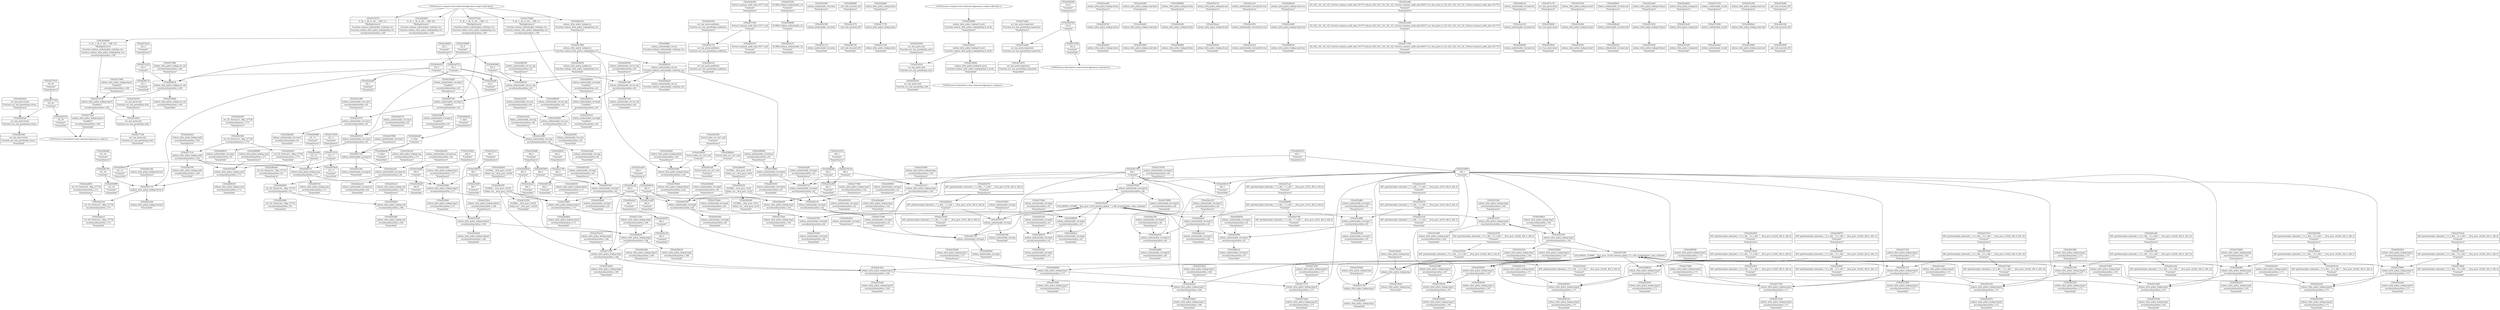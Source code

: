 digraph {
	CE0x4265cf0 [shape=record,shape=Mrecord,label="{CE0x4265cf0|%struct.xfrm_sec_ctx*_null|*Constant*|*SummSink*}"]
	CE0x42816d0 [shape=record,shape=Mrecord,label="{CE0x42816d0|selinux_authorizable_ctx:tmp|*SummSink*}"]
	CE0x426c7c0 [shape=record,shape=Mrecord,label="{CE0x426c7c0|avc_has_perm:auditdata|Function::avc_has_perm&Arg::auditdata::}"]
	CE0x4294690 [shape=record,shape=Mrecord,label="{CE0x4294690|GLOBAL:selinux_authorizable_ctx|*Constant*}"]
	CE0x427b360 [shape=record,shape=Mrecord,label="{CE0x427b360|selinux_xfrm_policy_lookup:tmp7|security/selinux/xfrm.c,163|*SummSource*}"]
	CE0x4275380 [shape=record,shape=Mrecord,label="{CE0x4275380|selinux_authorizable_ctx:tmp3|security/selinux/xfrm.c,63|*SummSink*}"]
	CE0x4256180 [shape=record,shape=Mrecord,label="{CE0x4256180|selinux_authorizable_ctx:tobool|security/selinux/xfrm.c,63|*SummSink*}"]
	CE0x4257000 [shape=record,shape=Mrecord,label="{CE0x4257000|i64*_getelementptr_inbounds_(_13_x_i64_,_13_x_i64_*___llvm_gcov_ctr220,_i64_0,_i64_10)|*Constant*}"]
	CE0x42b7a40 [shape=record,shape=Mrecord,label="{CE0x42b7a40|selinux_authorizable_ctx:tmp14|*SummSink*}"]
	CE0x428c810 [shape=record,shape=Mrecord,label="{CE0x428c810|i32_0|*Constant*}"]
	"CONST[source:0(mediator),value:2(dynamic)][purpose:{object}]"
	CE0x4270120 [shape=record,shape=Mrecord,label="{CE0x4270120|i64_2|*Constant*}"]
	CE0x4277740 [shape=record,shape=Mrecord,label="{CE0x4277740|i16_39|*Constant*}"]
	CE0x4265930 [shape=record,shape=Mrecord,label="{CE0x4265930|selinux_authorizable_ctx:tmp2|security/selinux/xfrm.c,63|*SummSink*}"]
	CE0x4279500 [shape=record,shape=Mrecord,label="{CE0x4279500|selinux_authorizable_ctx:tmp10|security/selinux/xfrm.c,64}"]
	CE0x426e810 [shape=record,shape=Mrecord,label="{CE0x426e810|_ret_i32_%retval.0,_!dbg_!27728|security/selinux/avc.c,775|*SummSink*}"]
	CE0x4280ef0 [shape=record,shape=Mrecord,label="{CE0x4280ef0|GLOBAL:__llvm_gcov_ctr16|Global_var:__llvm_gcov_ctr16|*SummSource*}"]
	CE0x42623a0 [shape=record,shape=Mrecord,label="{CE0x42623a0|avc_has_perm:tclass|Function::avc_has_perm&Arg::tclass::}"]
	CE0x42b6530 [shape=record,shape=Mrecord,label="{CE0x42b6530|selinux_authorizable_ctx:cmp3|security/selinux/xfrm.c,65}"]
	CE0x4285050 [shape=record,shape=Mrecord,label="{CE0x4285050|selinux_xfrm_policy_lookup:tmp23|security/selinux/xfrm.c,171|*SummSink*}"]
	CE0x4252ec0 [shape=record,shape=Mrecord,label="{CE0x4252ec0|i64_4|*Constant*|*SummSink*}"]
	CE0x4292390 [shape=record,shape=Mrecord,label="{CE0x4292390|selinux_authorizable_ctx:entry}"]
	CE0x4284f70 [shape=record,shape=Mrecord,label="{CE0x4284f70|i64*_getelementptr_inbounds_(_13_x_i64_,_13_x_i64_*___llvm_gcov_ctr220,_i64_0,_i64_11)|*Constant*|*SummSource*}"]
	CE0x426b960 [shape=record,shape=Mrecord,label="{CE0x426b960|selinux_authorizable_ctx:tobool|security/selinux/xfrm.c,63|*SummSource*}"]
	CE0x426e880 [shape=record,shape=Mrecord,label="{CE0x426e880|i32_-13|*Constant*|*SummSource*}"]
	CE0x42b6e60 [shape=record,shape=Mrecord,label="{CE0x42b6e60|i1_false|*Constant*|*SummSink*}"]
	CE0x4261d20 [shape=record,shape=Mrecord,label="{CE0x4261d20|selinux_xfrm_policy_lookup:tmp26|security/selinux/xfrm.c,172|*SummSource*}"]
	CE0x425a3c0 [shape=record,shape=Mrecord,label="{CE0x425a3c0|i64*_getelementptr_inbounds_(_7_x_i64_,_7_x_i64_*___llvm_gcov_ctr16,_i64_0,_i64_5)|*Constant*|*SummSink*}"]
	CE0x42640c0 [shape=record,shape=Mrecord,label="{CE0x42640c0|i64_0|*Constant*}"]
	CE0x4265d60 [shape=record,shape=Mrecord,label="{CE0x4265d60|selinux_xfrm_policy_lookup:tobool|security/selinux/xfrm.c,162|*SummSource*}"]
	CE0x42a5170 [shape=record,shape=Mrecord,label="{CE0x42a5170|_call_void_mcount()_#3}"]
	CE0x4265350 [shape=record,shape=Mrecord,label="{CE0x4265350|selinux_authorizable_ctx:tmp8|security/selinux/xfrm.c,64}"]
	CE0x426d660 [shape=record,shape=Mrecord,label="{CE0x426d660|selinux_xfrm_policy_lookup:tmp17|security/selinux/xfrm.c,171}"]
	CE0x4251920 [shape=record,shape=Mrecord,label="{CE0x4251920|GLOBAL:__llvm_gcov_ctr220|Global_var:__llvm_gcov_ctr220|*SummSink*}"]
	CE0x4251f80 [shape=record,shape=Mrecord,label="{CE0x4251f80|selinux_xfrm_policy_lookup:tmp4|security/selinux/xfrm.c,162|*SummSink*}"]
	CE0x42702e0 [shape=record,shape=Mrecord,label="{CE0x42702e0|i64*_getelementptr_inbounds_(_13_x_i64_,_13_x_i64_*___llvm_gcov_ctr220,_i64_0,_i64_9)|*Constant*|*SummSource*}"]
	CE0x4263840 [shape=record,shape=Mrecord,label="{CE0x4263840|i32_0|*Constant*}"]
	CE0x4262ae0 [shape=record,shape=Mrecord,label="{CE0x4262ae0|selinux_xfrm_policy_lookup:tmp19|security/selinux/xfrm.c,171|*SummSink*}"]
	CE0x42ba8b0 [shape=record,shape=Mrecord,label="{CE0x42ba8b0|selinux_authorizable_ctx:tmp16|security/selinux/xfrm.c,64|*SummSink*}"]
	CE0x4272eb0 [shape=record,shape=Mrecord,label="{CE0x4272eb0|selinux_xfrm_policy_lookup:tmp18|security/selinux/xfrm.c,171|*SummSink*}"]
	CE0x42a67e0 [shape=record,shape=Mrecord,label="{CE0x42a67e0|_ret_i32_%retval.0,_!dbg_!27734|security/selinux/xfrm.c,172}"]
	CE0x424d5a0 [shape=record,shape=Mrecord,label="{CE0x424d5a0|selinux_xfrm_policy_lookup:call4|security/selinux/xfrm.c,169|*SummSource*}"]
	CE0x42613b0 [shape=record,shape=Mrecord,label="{CE0x42613b0|selinux_xfrm_policy_lookup:retval.0|*SummSource*}"]
	CE0x426ddf0 [shape=record,shape=Mrecord,label="{CE0x426ddf0|selinux_xfrm_policy_lookup:entry|*SummSource*}"]
	CE0x42b6f40 [shape=record,shape=Mrecord,label="{CE0x42b6f40|i64*_getelementptr_inbounds_(_7_x_i64_,_7_x_i64_*___llvm_gcov_ctr16,_i64_0,_i64_6)|*Constant*}"]
	CE0x426ea60 [shape=record,shape=Mrecord,label="{CE0x426ea60|i32_-13|*Constant*}"]
	CE0x4276270 [shape=record,shape=Mrecord,label="{CE0x4276270|0:_i8,_1:_i8,_4:_i32,_:_CRE_2,4_|*MultipleSource*|Function::selinux_authorizable_ctx&Arg::ctx::|Function::selinux_xfrm_policy_lookup&Arg::ctx::|security/selinux/xfrm.c,169}"]
	CE0x428ed10 [shape=record,shape=Mrecord,label="{CE0x428ed10|selinux_xfrm_policy_lookup:tmp6|security/selinux/xfrm.c,163|*SummSink*}"]
	CE0x428da90 [shape=record,shape=Mrecord,label="{CE0x428da90|_ret_i32_%land.ext,_!dbg_!27723|security/selinux/xfrm.c,63|*SummSource*}"]
	CE0x425f390 [shape=record,shape=Mrecord,label="{CE0x425f390|selinux_xfrm_policy_lookup:tmp15|security/selinux/xfrm.c,171|*SummSource*}"]
	CE0x425d260 [shape=record,shape=Mrecord,label="{CE0x425d260|avc_has_perm:ssid|Function::avc_has_perm&Arg::ssid::|*SummSource*}"]
	CE0x4280560 [shape=record,shape=Mrecord,label="{CE0x4280560|selinux_authorizable_ctx:tmp1|*SummSink*}"]
	CE0x4259d70 [shape=record,shape=Mrecord,label="{CE0x4259d70|i64*_getelementptr_inbounds_(_7_x_i64_,_7_x_i64_*___llvm_gcov_ctr16,_i64_0,_i64_5)|*Constant*}"]
	CE0x4270620 [shape=record,shape=Mrecord,label="{CE0x4270620|i64*_getelementptr_inbounds_(_13_x_i64_,_13_x_i64_*___llvm_gcov_ctr220,_i64_0,_i64_9)|*Constant*|*SummSink*}"]
	CE0x42a4a90 [shape=record,shape=Mrecord,label="{CE0x42a4a90|i32_1|*Constant*|*SummSink*}"]
	CE0x426c670 [shape=record,shape=Mrecord,label="{CE0x426c670|%struct.common_audit_data.1017*_null|*Constant*|*SummSink*}"]
	CE0x427a590 [shape=record,shape=Mrecord,label="{CE0x427a590|i32_8|*Constant*|*SummSink*}"]
	CE0x4276f90 [shape=record,shape=Mrecord,label="{CE0x4276f90|selinux_xfrm_policy_lookup:tmp17|security/selinux/xfrm.c,171|*SummSink*}"]
	CE0x42857f0 [shape=record,shape=Mrecord,label="{CE0x42857f0|i32_-22|*Constant*}"]
	CE0x426ebb0 [shape=record,shape=Mrecord,label="{CE0x426ebb0|selinux_xfrm_policy_lookup:tmp2|security/selinux/xfrm.c,162|*SummSink*}"]
	CE0x42a6850 [shape=record,shape=Mrecord,label="{CE0x42a6850|_ret_i32_%retval.0,_!dbg_!27734|security/selinux/xfrm.c,172|*SummSource*}"]
	CE0x42575d0 [shape=record,shape=Mrecord,label="{CE0x42575d0|selinux_xfrm_policy_lookup:tmp22|security/selinux/xfrm.c,171|*SummSink*}"]
	CE0x4253390 [shape=record,shape=Mrecord,label="{CE0x4253390|COLLAPSED:_GCMRE___llvm_gcov_ctr220_internal_global_13_x_i64_zeroinitializer:_elem_0:default:}"]
	CE0x42a1880 [shape=record,shape=Mrecord,label="{CE0x42a1880|selinux_authorizable_ctx:cmp|security/selinux/xfrm.c,64}"]
	CE0x428ffc0 [shape=record,shape=Mrecord,label="{CE0x428ffc0|selinux_authorizable_ctx:ctx|Function::selinux_authorizable_ctx&Arg::ctx::|*SummSource*}"]
	CE0x4261860 [shape=record,shape=Mrecord,label="{CE0x4261860|selinux_xfrm_policy_lookup:tmp25|security/selinux/xfrm.c,172|*SummSource*}"]
	CE0x4253c10 [shape=record,shape=Mrecord,label="{CE0x4253c10|selinux_xfrm_policy_lookup:tmp2|security/selinux/xfrm.c,162}"]
	CE0x426fc50 [shape=record,shape=Mrecord,label="{CE0x426fc50|i64_1|*Constant*|*SummSink*}"]
	CE0x42566d0 [shape=record,shape=Mrecord,label="{CE0x42566d0|selinux_xfrm_policy_lookup:call|security/selinux/xfrm.c,166}"]
	CE0x425b1d0 [shape=record,shape=Mrecord,label="{CE0x425b1d0|selinux_xfrm_policy_lookup:cmp|security/selinux/xfrm.c,171|*SummSource*}"]
	CE0x4257c00 [shape=record,shape=Mrecord,label="{CE0x4257c00|selinux_xfrm_policy_lookup:tmp1}"]
	CE0x425aa80 [shape=record,shape=Mrecord,label="{CE0x425aa80|selinux_xfrm_policy_lookup:return|*SummSource*}"]
	CE0x42631c0 [shape=record,shape=Mrecord,label="{CE0x42631c0|selinux_xfrm_policy_lookup:tmp21|security/selinux/xfrm.c,171}"]
	CE0x4280f60 [shape=record,shape=Mrecord,label="{CE0x4280f60|selinux_authorizable_ctx:tmp3|security/selinux/xfrm.c,63|*SummSource*}"]
	CE0x4262eb0 [shape=record,shape=Mrecord,label="{CE0x4262eb0|selinux_xfrm_policy_lookup:tmp20|security/selinux/xfrm.c,171|*SummSource*}"]
	CE0x426e010 [shape=record,shape=Mrecord,label="{CE0x426e010|i64_1|*Constant*|*SummSource*}"]
	CE0x42783e0 [shape=record,shape=Mrecord,label="{CE0x42783e0|COLLAPSED:_GCMRE___llvm_gcov_ctr16_internal_global_7_x_i64_zeroinitializer:_elem_0:default:}"]
	CE0x4257410 [shape=record,shape=Mrecord,label="{CE0x4257410|i64*_getelementptr_inbounds_(_13_x_i64_,_13_x_i64_*___llvm_gcov_ctr220,_i64_0,_i64_10)|*Constant*|*SummSource*}"]
	CE0x4255890 [shape=record,shape=Mrecord,label="{CE0x4255890|selinux_xfrm_policy_lookup:cond.false|*SummSink*}"]
	CE0x4287d60 [shape=record,shape=Mrecord,label="{CE0x4287d60|selinux_xfrm_policy_lookup:cond|security/selinux/xfrm.c,171}"]
	CE0x4258240 [shape=record,shape=Mrecord,label="{CE0x4258240|selinux_xfrm_policy_lookup:tmp12|security/selinux/xfrm.c,167}"]
	CE0x425c6a0 [shape=record,shape=Mrecord,label="{CE0x425c6a0|selinux_xfrm_policy_lookup:tmp10|security/selinux/xfrm.c,166}"]
	CE0x424e040 [shape=record,shape=Mrecord,label="{CE0x424e040|selinux_xfrm_policy_lookup:cond.false|*SummSource*}"]
	CE0x4285130 [shape=record,shape=Mrecord,label="{CE0x4285130|selinux_xfrm_policy_lookup:tmp24|security/selinux/xfrm.c,171|*SummSource*}"]
	CE0x426edc0 [shape=record,shape=Mrecord,label="{CE0x426edc0|i64_5|*Constant*|*SummSource*}"]
	CE0x4276dd0 [shape=record,shape=Mrecord,label="{CE0x4276dd0|selinux_xfrm_policy_lookup:tmp17|security/selinux/xfrm.c,171|*SummSource*}"]
	CE0x4260890 [shape=record,shape=Mrecord,label="{CE0x4260890|selinux_xfrm_policy_lookup:if.then|*SummSource*}"]
	CE0x42540e0 [shape=record,shape=Mrecord,label="{CE0x42540e0|selinux_xfrm_policy_lookup:if.end|*SummSink*}"]
	CE0x42a1f30 [shape=record,shape=Mrecord,label="{CE0x42a1f30|selinux_authorizable_ctx:land.lhs.true}"]
	CE0x4278370 [shape=record,shape=Mrecord,label="{CE0x4278370|selinux_authorizable_ctx:tmp}"]
	CE0x427bb80 [shape=record,shape=Mrecord,label="{CE0x427bb80|selinux_xfrm_policy_lookup:tmp6|security/selinux/xfrm.c,163|*SummSource*}"]
	CE0x4278450 [shape=record,shape=Mrecord,label="{CE0x4278450|selinux_authorizable_ctx:tmp|*SummSource*}"]
	CE0x42733b0 [shape=record,shape=Mrecord,label="{CE0x42733b0|selinux_xfrm_policy_lookup:tmp3|security/selinux/xfrm.c,162|*SummSink*}"]
	CE0x42661c0 [shape=record,shape=Mrecord,label="{CE0x42661c0|i32_3|*Constant*|*SummSink*}"]
	CE0x4253950 [shape=record,shape=Mrecord,label="{CE0x4253950|i64*_getelementptr_inbounds_(_13_x_i64_,_13_x_i64_*___llvm_gcov_ctr220,_i64_0,_i64_0)|*Constant*}"]
	CE0x4288090 [shape=record,shape=Mrecord,label="{CE0x4288090|selinux_xfrm_policy_lookup:cond|security/selinux/xfrm.c,171|*SummSource*}"]
	CE0x4264700 [shape=record,shape=Mrecord,label="{CE0x4264700|selinux_authorizable_ctx:tmp9|security/selinux/xfrm.c,64}"]
	CE0x4260aa0 [shape=record,shape=Mrecord,label="{CE0x4260aa0|selinux_xfrm_policy_lookup:cond.true|*SummSource*}"]
	CE0x4257800 [shape=record,shape=Mrecord,label="{CE0x4257800|selinux_xfrm_policy_lookup:ctx|Function::selinux_xfrm_policy_lookup&Arg::ctx::}"]
	CE0x4271940 [shape=record,shape=Mrecord,label="{CE0x4271940|i32_(i32,_i32,_i16,_i32,_%struct.common_audit_data.1017*)*_bitcast_(i32_(i32,_i32,_i16,_i32,_%struct.common_audit_data.495*)*_avc_has_perm_to_i32_(i32,_i32,_i16,_i32,_%struct.common_audit_data.1017*)*)|*Constant*|*SummSink*}"]
	CE0x3d3d490 [shape=record,shape=Mrecord,label="{CE0x3d3d490|0:_i8,_1:_i8,_4:_i32,_:_CRE_8,8_|*MultipleSource*|Function::selinux_authorizable_ctx&Arg::ctx::|Function::selinux_xfrm_policy_lookup&Arg::ctx::|security/selinux/xfrm.c,169}"]
	CE0x4268d60 [shape=record,shape=Mrecord,label="{CE0x4268d60|selinux_authorizable_ctx:land.rhs|*SummSink*}"]
	CE0x4261110 [shape=record,shape=Mrecord,label="{CE0x4261110|selinux_xfrm_policy_lookup:retval.0}"]
	CE0x424e280 [shape=record,shape=Mrecord,label="{CE0x424e280|selinux_xfrm_policy_lookup:cond.true}"]
	CE0x427a8e0 [shape=record,shape=Mrecord,label="{CE0x427a8e0|avc_has_perm:requested|Function::avc_has_perm&Arg::requested::|*SummSource*}"]
	CE0x427a800 [shape=record,shape=Mrecord,label="{CE0x427a800|avc_has_perm:requested|Function::avc_has_perm&Arg::requested::}"]
	CE0x4278100 [shape=record,shape=Mrecord,label="{CE0x4278100|selinux_xfrm_policy_lookup:tmp13|security/selinux/xfrm.c,167}"]
	CE0x425cd40 [shape=record,shape=Mrecord,label="{CE0x425cd40|i32_(i32,_i32,_i16,_i32,_%struct.common_audit_data.1017*)*_bitcast_(i32_(i32,_i32,_i16,_i32,_%struct.common_audit_data.495*)*_avc_has_perm_to_i32_(i32,_i32,_i16,_i32,_%struct.common_audit_data.1017*)*)|*Constant*}"]
	CE0x426e230 [shape=record,shape=Mrecord,label="{CE0x426e230|selinux_xfrm_policy_lookup:ctx|Function::selinux_xfrm_policy_lookup&Arg::ctx::|*SummSource*}"]
	CE0x424d700 [shape=record,shape=Mrecord,label="{CE0x424d700|selinux_xfrm_policy_lookup:call4|security/selinux/xfrm.c,169|*SummSink*}"]
	CE0x4271c70 [shape=record,shape=Mrecord,label="{CE0x4271c70|avc_has_perm:entry|*SummSource*}"]
	CE0x42893a0 [shape=record,shape=Mrecord,label="{CE0x42893a0|selinux_xfrm_policy_lookup:cond.true|*SummSink*}"]
	CE0x5f55290 [shape=record,shape=Mrecord,label="{CE0x5f55290|selinux_xfrm_policy_lookup:tmp4|security/selinux/xfrm.c,162|*SummSource*}"]
	CE0x4285f00 [shape=record,shape=Mrecord,label="{CE0x4285f00|selinux_authorizable_ctx:tmp12|security/selinux/xfrm.c,65}"]
	CE0x426e550 [shape=record,shape=Mrecord,label="{CE0x426e550|avc_has_perm:auditdata|Function::avc_has_perm&Arg::auditdata::|*SummSource*}"]
	CE0x42697c0 [shape=record,shape=Mrecord,label="{CE0x42697c0|selinux_authorizable_ctx:tmp6|*LoadInst*|security/selinux/xfrm.c,64}"]
	CE0x42656d0 [shape=record,shape=Mrecord,label="{CE0x42656d0|selinux_authorizable_ctx:tmp7|security/selinux/xfrm.c,64|*SummSink*}"]
	CE0x425c070 [shape=record,shape=Mrecord,label="{CE0x425c070|selinux_authorizable_ctx:conv2|security/selinux/xfrm.c,65}"]
	CE0x4276060 [shape=record,shape=Mrecord,label="{CE0x4276060|selinux_xfrm_policy_lookup:ctx_sid|security/selinux/xfrm.c,169|*SummSink*}"]
	CE0x4250740 [shape=record,shape=Mrecord,label="{CE0x4250740|selinux_xfrm_policy_lookup:if.end3|*SummSource*}"]
	CE0x427e310 [shape=record,shape=Mrecord,label="{CE0x427e310|i32_-3|*Constant*}"]
	CE0x42574f0 [shape=record,shape=Mrecord,label="{CE0x42574f0|i64*_getelementptr_inbounds_(_13_x_i64_,_13_x_i64_*___llvm_gcov_ctr220,_i64_0,_i64_10)|*Constant*|*SummSink*}"]
	CE0x42624a0 [shape=record,shape=Mrecord,label="{CE0x42624a0|avc_has_perm:tclass|Function::avc_has_perm&Arg::tclass::|*SummSource*}"]
	CE0x4268fc0 [shape=record,shape=Mrecord,label="{CE0x4268fc0|selinux_authorizable_ctx:land.end|*SummSource*}"]
	CE0x42a1760 [shape=record,shape=Mrecord,label="{CE0x42a1760|i64_3|*Constant*}"]
	CE0x427a700 [shape=record,shape=Mrecord,label="{CE0x427a700|%struct.common_audit_data.1017*_null|*Constant*}"]
	CE0x4268e40 [shape=record,shape=Mrecord,label="{CE0x4268e40|selinux_authorizable_ctx:land.end}"]
	CE0x4275f80 [shape=record,shape=Mrecord,label="{CE0x4275f80|selinux_xfrm_policy_lookup:ctx_sid|security/selinux/xfrm.c,169|*SummSource*}"]
	CE0x427ddf0 [shape=record,shape=Mrecord,label="{CE0x427ddf0|selinux_xfrm_policy_lookup:tmp22|security/selinux/xfrm.c,171|*SummSource*}"]
	CE0x4273960 [shape=record,shape=Mrecord,label="{CE0x4273960|selinux_xfrm_policy_lookup:tmp14|*LoadInst*|security/selinux/xfrm.c,169|*SummSource*}"]
	CE0x4253230 [shape=record,shape=Mrecord,label="{CE0x4253230|selinux_xfrm_policy_lookup:if.then2}"]
	CE0x426d4b0 [shape=record,shape=Mrecord,label="{CE0x426d4b0|selinux_xfrm_policy_lookup:tmp16|security/selinux/xfrm.c,171|*SummSink*}"]
	CE0x425ca60 [shape=record,shape=Mrecord,label="{CE0x425ca60|i64_0|*Constant*|*SummSource*}"]
	CE0x425a100 [shape=record,shape=Mrecord,label="{CE0x425a100|i64*_getelementptr_inbounds_(_7_x_i64_,_7_x_i64_*___llvm_gcov_ctr16,_i64_0,_i64_5)|*Constant*|*SummSource*}"]
	CE0x4263cc0 [shape=record,shape=Mrecord,label="{CE0x4263cc0|selinux_xfrm_policy_lookup:call|security/selinux/xfrm.c,166|*SummSource*}"]
	CE0x4261780 [shape=record,shape=Mrecord,label="{CE0x4261780|i64*_getelementptr_inbounds_(_13_x_i64_,_13_x_i64_*___llvm_gcov_ctr220,_i64_0,_i64_12)|*Constant*}"]
	CE0x425f280 [shape=record,shape=Mrecord,label="{CE0x425f280|selinux_xfrm_policy_lookup:tmp15|security/selinux/xfrm.c,171}"]
	CE0x425ef10 [shape=record,shape=Mrecord,label="{CE0x425ef10|i64*_getelementptr_inbounds_(_13_x_i64_,_13_x_i64_*___llvm_gcov_ctr220,_i64_0,_i64_6)|*Constant*|*SummSink*}"]
	CE0x426c600 [shape=record,shape=Mrecord,label="{CE0x426c600|%struct.common_audit_data.1017*_null|*Constant*|*SummSource*}"]
	CE0x42850c0 [shape=record,shape=Mrecord,label="{CE0x42850c0|selinux_xfrm_policy_lookup:tmp24|security/selinux/xfrm.c,171}"]
	CE0x4269a30 [shape=record,shape=Mrecord,label="{CE0x4269a30|selinux_xfrm_policy_lookup:tmp8|security/selinux/xfrm.c,166|*SummSink*}"]
	CE0x4273030 [shape=record,shape=Mrecord,label="{CE0x4273030|i64*_getelementptr_inbounds_(_13_x_i64_,_13_x_i64_*___llvm_gcov_ctr220,_i64_0,_i64_9)|*Constant*}"]
	CE0x42657c0 [shape=record,shape=Mrecord,label="{CE0x42657c0|selinux_authorizable_ctx:tmp2|security/selinux/xfrm.c,63}"]
	CE0x42b63b0 [shape=record,shape=Mrecord,label="{CE0x42b63b0|selinux_authorizable_ctx:conv2|security/selinux/xfrm.c,65|*SummSink*}"]
	CE0x4257180 [shape=record,shape=Mrecord,label="{CE0x4257180|selinux_xfrm_policy_lookup:tmp21|security/selinux/xfrm.c,171|*SummSource*}"]
	CE0x4286520 [shape=record,shape=Mrecord,label="{CE0x4286520|selinux_authorizable_ctx:ctx_alg|security/selinux/xfrm.c,65}"]
	CE0x4267490 [shape=record,shape=Mrecord,label="{CE0x4267490|selinux_authorizable_ctx:ctx_doi|security/selinux/xfrm.c,64}"]
	"CONST[source:1(input),value:2(dynamic)][purpose:{object}][SrcIdx:0]"
	CE0x4266230 [shape=record,shape=Mrecord,label="{CE0x4266230|selinux_xfrm_policy_lookup:ctx_sid|security/selinux/xfrm.c,169}"]
	CE0x42b6da0 [shape=record,shape=Mrecord,label="{CE0x42b6da0|i1_false|*Constant*|*SummSource*}"]
	CE0x4262230 [shape=record,shape=Mrecord,label="{CE0x4262230|i16_39|*Constant*|*SummSink*}"]
	CE0x42bad50 [shape=record,shape=Mrecord,label="{CE0x42bad50|selinux_authorizable_ctx:land.ext|security/selinux/xfrm.c,64|*SummSource*}"]
	CE0x42a6470 [shape=record,shape=Mrecord,label="{CE0x42a6470|selinux_xfrm_policy_lookup:tmp26|security/selinux/xfrm.c,172|*SummSink*}"]
	CE0x4284bc0 [shape=record,shape=Mrecord,label="{CE0x4284bc0|selinux_authorizable_ctx:tmp4|security/selinux/xfrm.c,63|*SummSink*}"]
	CE0x61f89c0 [shape=record,shape=Mrecord,label="{CE0x61f89c0|selinux_xfrm_policy_lookup:tmp5|security/selinux/xfrm.c,162|*SummSource*}"]
	CE0x425b480 [shape=record,shape=Mrecord,label="{CE0x425b480|i64_8|*Constant*}"]
	CE0x4281740 [shape=record,shape=Mrecord,label="{CE0x4281740|i64_1|*Constant*}"]
	CE0x4286650 [shape=record,shape=Mrecord,label="{CE0x4286650|selinux_authorizable_ctx:ctx_alg|security/selinux/xfrm.c,65|*SummSink*}"]
	CE0x4263040 [shape=record,shape=Mrecord,label="{CE0x4263040|selinux_xfrm_policy_lookup:tmp20|security/selinux/xfrm.c,171|*SummSink*}"]
	CE0x42885d0 [shape=record,shape=Mrecord,label="{CE0x42885d0|selinux_xfrm_policy_lookup:tmp23|security/selinux/xfrm.c,171|*SummSource*}"]
	CE0x578aeb0 [shape=record,shape=Mrecord,label="{CE0x578aeb0|selinux_xfrm_policy_lookup:tmp}"]
	CE0x42715f0 [shape=record,shape=Mrecord,label="{CE0x42715f0|selinux_xfrm_policy_lookup:tmp9|security/selinux/xfrm.c,166}"]
	CE0x4288020 [shape=record,shape=Mrecord,label="{CE0x4288020|selinux_xfrm_policy_lookup:tmp23|security/selinux/xfrm.c,171}"]
	CE0x4269540 [shape=record,shape=Mrecord,label="{CE0x4269540|selinux_authorizable_ctx:ctx_doi|security/selinux/xfrm.c,64|*SummSource*}"]
	CE0x425fb10 [shape=record,shape=Mrecord,label="{CE0x425fb10|selinux_xfrm_policy_lookup:fl_secid|Function::selinux_xfrm_policy_lookup&Arg::fl_secid::}"]
	CE0x4276140 [shape=record,shape=Mrecord,label="{CE0x4276140|0:_i8,_1:_i8,_4:_i32,_:_CRE_1,2_|*MultipleSource*|Function::selinux_authorizable_ctx&Arg::ctx::|Function::selinux_xfrm_policy_lookup&Arg::ctx::|security/selinux/xfrm.c,169}"]
	CE0x427e650 [shape=record,shape=Mrecord,label="{CE0x427e650|i32_-3|*Constant*|*SummSource*}"]
	"CONST[source:0(mediator),value:0(static)][purpose:{operation}]"
	CE0x42bae10 [shape=record,shape=Mrecord,label="{CE0x42bae10|selinux_authorizable_ctx:land.ext|security/selinux/xfrm.c,64|*SummSink*}"]
	CE0x4269830 [shape=record,shape=Mrecord,label="{CE0x4269830|selinux_authorizable_ctx:tmp6|*LoadInst*|security/selinux/xfrm.c,64|*SummSource*}"]
	CE0x4261ab0 [shape=record,shape=Mrecord,label="{CE0x4261ab0|i64*_getelementptr_inbounds_(_13_x_i64_,_13_x_i64_*___llvm_gcov_ctr220,_i64_0,_i64_12)|*Constant*|*SummSink*}"]
	CE0x4252290 [shape=record,shape=Mrecord,label="{CE0x4252290|selinux_xfrm_policy_lookup:bb|*SummSink*}"]
	CE0x425e290 [shape=record,shape=Mrecord,label="{CE0x425e290|i64_2|*Constant*|*SummSink*}"]
	CE0x425cfd0 [shape=record,shape=Mrecord,label="{CE0x425cfd0|i32_(i32,_i32,_i16,_i32,_%struct.common_audit_data.1017*)*_bitcast_(i32_(i32,_i32,_i16,_i32,_%struct.common_audit_data.495*)*_avc_has_perm_to_i32_(i32,_i32,_i16,_i32,_%struct.common_audit_data.1017*)*)|*Constant*|*SummSource*}"]
	CE0x42a2950 [shape=record,shape=Mrecord,label="{CE0x42a2950|selinux_authorizable_ctx:conv|security/selinux/xfrm.c,64|*SummSink*}"]
	CE0x42a20e0 [shape=record,shape=Mrecord,label="{CE0x42a20e0|selinux_authorizable_ctx:bb|*SummSink*}"]
	CE0x42655a0 [shape=record,shape=Mrecord,label="{CE0x42655a0|selinux_authorizable_ctx:tmp7|security/selinux/xfrm.c,64|*SummSource*}"]
	CE0x425f4d0 [shape=record,shape=Mrecord,label="{CE0x425f4d0|selinux_xfrm_policy_lookup:tmp15|security/selinux/xfrm.c,171|*SummSink*}"]
	CE0x61f8aa0 [shape=record,shape=Mrecord,label="{CE0x61f8aa0|i64*_getelementptr_inbounds_(_13_x_i64_,_13_x_i64_*___llvm_gcov_ctr220,_i64_0,_i64_3)|*Constant*}"]
	CE0x42700b0 [shape=record,shape=Mrecord,label="{CE0x42700b0|selinux_xfrm_policy_lookup:tobool|security/selinux/xfrm.c,162|*SummSink*}"]
	CE0x4252c80 [shape=record,shape=Mrecord,label="{CE0x4252c80|selinux_xfrm_policy_lookup:cond.end|*SummSource*}"]
	CE0x4265490 [shape=record,shape=Mrecord,label="{CE0x4265490|i64_4|*Constant*}"]
	CE0x425d530 [shape=record,shape=Mrecord,label="{CE0x425d530|avc_has_perm:tsid|Function::avc_has_perm&Arg::tsid::|*SummSource*}"]
	CE0x42b7980 [shape=record,shape=Mrecord,label="{CE0x42b7980|selinux_authorizable_ctx:tmp14|*SummSource*}"]
	CE0x4259290 [shape=record,shape=Mrecord,label="{CE0x4259290|selinux_authorizable_ctx:conv|security/selinux/xfrm.c,64}"]
	CE0x427a870 [shape=record,shape=Mrecord,label="{CE0x427a870|avc_has_perm:requested|Function::avc_has_perm&Arg::requested::|*SummSink*}"]
	CE0x427b860 [shape=record,shape=Mrecord,label="{CE0x427b860|selinux_authorizable_ctx:tobool|security/selinux/xfrm.c,63}"]
	CE0x428ed80 [shape=record,shape=Mrecord,label="{CE0x428ed80|selinux_xfrm_policy_lookup:tmp6|security/selinux/xfrm.c,163}"]
	CE0x4268ca0 [shape=record,shape=Mrecord,label="{CE0x4268ca0|selinux_authorizable_ctx:land.rhs|*SummSource*}"]
	CE0x425f6b0 [shape=record,shape=Mrecord,label="{CE0x425f6b0|i64_1|*Constant*}"]
	CE0x4255be0 [shape=record,shape=Mrecord,label="{CE0x4255be0|selinux_xfrm_policy_lookup:tmp11|security/selinux/xfrm.c,166|*SummSource*}"]
	CE0x4280680 [shape=record,shape=Mrecord,label="{CE0x4280680|_call_void_mcount()_#3|*SummSource*}"]
	CE0x4277400 [shape=record,shape=Mrecord,label="{CE0x4277400|selinux_xfrm_policy_lookup:tmp3|security/selinux/xfrm.c,162|*SummSource*}"]
	CE0x426f710 [shape=record,shape=Mrecord,label="{CE0x426f710|selinux_xfrm_policy_lookup:cmp|security/selinux/xfrm.c,171}"]
	CE0x42826c0 [shape=record,shape=Mrecord,label="{CE0x42826c0|i64*_getelementptr_inbounds_(_7_x_i64_,_7_x_i64_*___llvm_gcov_ctr16,_i64_0,_i64_0)|*Constant*}"]
	CE0x42581d0 [shape=record,shape=Mrecord,label="{CE0x42581d0|selinux_xfrm_policy_lookup:tmp12|security/selinux/xfrm.c,167|*SummSink*}"]
	CE0x4281820 [shape=record,shape=Mrecord,label="{CE0x4281820|selinux_authorizable_ctx:tmp1|*SummSource*}"]
	CE0x426f610 [shape=record,shape=Mrecord,label="{CE0x426f610|i32_-13|*Constant*|*SummSink*}"]
	CE0x4276a10 [shape=record,shape=Mrecord,label="{CE0x4276a10|selinux_xfrm_policy_lookup:tmp9|security/selinux/xfrm.c,166|*SummSource*}"]
	CE0x5932330 [shape=record,shape=Mrecord,label="{CE0x5932330|selinux_xfrm_policy_lookup:tmp5|security/selinux/xfrm.c,162}"]
	CE0x426cd90 [shape=record,shape=Mrecord,label="{CE0x426cd90|selinux_xfrm_policy_lookup:tmp10|security/selinux/xfrm.c,166|*SummSource*}"]
	CE0x425b620 [shape=record,shape=Mrecord,label="{CE0x425b620|i64_8|*Constant*|*SummSink*}"]
	CE0x4258430 [shape=record,shape=Mrecord,label="{CE0x4258430|selinux_xfrm_policy_lookup:ctx|Function::selinux_xfrm_policy_lookup&Arg::ctx::|*SummSink*}"]
	CE0x4276bd0 [shape=record,shape=Mrecord,label="{CE0x4276bd0|selinux_xfrm_policy_lookup:tmp9|security/selinux/xfrm.c,166|*SummSink*}"]
	CE0x42b7e40 [shape=record,shape=Mrecord,label="{CE0x42b7e40|i64*_getelementptr_inbounds_(_7_x_i64_,_7_x_i64_*___llvm_gcov_ctr16,_i64_0,_i64_6)|*Constant*|*SummSink*}"]
	CE0x4262050 [shape=record,shape=Mrecord,label="{CE0x4262050|i64*_getelementptr_inbounds_(_13_x_i64_,_13_x_i64_*___llvm_gcov_ctr220,_i64_0,_i64_6)|*Constant*|*SummSource*}"]
	CE0x42b7100 [shape=record,shape=Mrecord,label="{CE0x42b7100|selinux_authorizable_ctx:tmp14}"]
	CE0x4269930 [shape=record,shape=Mrecord,label="{CE0x4269930|i64_4|*Constant*}"]
	CE0x4272000 [shape=record,shape=Mrecord,label="{CE0x4272000|selinux_authorizable_ctx:bb}"]
	CE0x42547c0 [shape=record,shape=Mrecord,label="{CE0x42547c0|selinux_xfrm_policy_lookup:if.end|*SummSource*}"]
	CE0x425bdd0 [shape=record,shape=Mrecord,label="{CE0x425bdd0|selinux_authorizable_ctx:tmp13|*LoadInst*|security/selinux/xfrm.c,65|*SummSource*}"]
	CE0x42ba130 [shape=record,shape=Mrecord,label="{CE0x42ba130|selinux_authorizable_ctx:tmp15|security/selinux/xfrm.c,64|*SummSource*}"]
	CE0x42baa20 [shape=record,shape=Mrecord,label="{CE0x42baa20|selinux_authorizable_ctx:land.ext|security/selinux/xfrm.c,64}"]
	CE0x4292270 [shape=record,shape=Mrecord,label="{CE0x4292270|GLOBAL:selinux_authorizable_ctx|*Constant*|*SummSink*}"]
	CE0x4285250 [shape=record,shape=Mrecord,label="{CE0x4285250|selinux_xfrm_policy_lookup:tmp24|security/selinux/xfrm.c,171|*SummSink*}"]
	CE0x4261340 [shape=record,shape=Mrecord,label="{CE0x4261340|selinux_xfrm_policy_lookup:tmp25|security/selinux/xfrm.c,172}"]
	CE0x4257480 [shape=record,shape=Mrecord,label="{CE0x4257480|selinux_xfrm_policy_lookup:tmp21|security/selinux/xfrm.c,171|*SummSink*}"]
	CE0x4264130 [shape=record,shape=Mrecord,label="{CE0x4264130|selinux_authorizable_ctx:tmp3|security/selinux/xfrm.c,63}"]
	CE0x42737c0 [shape=record,shape=Mrecord,label="{CE0x42737c0|selinux_xfrm_policy_lookup:call4|security/selinux/xfrm.c,169}"]
	CE0x428db00 [shape=record,shape=Mrecord,label="{CE0x428db00|_ret_i32_%land.ext,_!dbg_!27723|security/selinux/xfrm.c,63}"]
	CE0x4288460 [shape=record,shape=Mrecord,label="{CE0x4288460|i64*_getelementptr_inbounds_(_13_x_i64_,_13_x_i64_*___llvm_gcov_ctr220,_i64_0,_i64_11)|*Constant*}"]
	CE0x4270960 [shape=record,shape=Mrecord,label="{CE0x4270960|selinux_xfrm_policy_lookup:tmp19|security/selinux/xfrm.c,171}"]
	CE0x4277910 [shape=record,shape=Mrecord,label="{CE0x4277910|i16_39|*Constant*|*SummSource*}"]
	CE0x4269aa0 [shape=record,shape=Mrecord,label="{CE0x4269aa0|selinux_xfrm_policy_lookup:tmp8|security/selinux/xfrm.c,166}"]
	CE0x4279890 [shape=record,shape=Mrecord,label="{CE0x4279890|selinux_authorizable_ctx:tmp10|security/selinux/xfrm.c,64|*SummSink*}"]
	CE0x5658390 [shape=record,shape=Mrecord,label="{CE0x5658390|i64*_getelementptr_inbounds_(_13_x_i64_,_13_x_i64_*___llvm_gcov_ctr220,_i64_0,_i64_3)|*Constant*|*SummSource*}"]
	CE0x42b6910 [shape=record,shape=Mrecord,label="{CE0x42b6910|selinux_authorizable_ctx:cmp3|security/selinux/xfrm.c,65|*SummSink*}"]
	CE0x4286590 [shape=record,shape=Mrecord,label="{CE0x4286590|selinux_authorizable_ctx:ctx_alg|security/selinux/xfrm.c,65|*SummSource*}"]
	CE0x428c880 [shape=record,shape=Mrecord,label="{CE0x428c880|_ret_i32_%land.ext,_!dbg_!27723|security/selinux/xfrm.c,63|*SummSink*}"]
	CE0x425bb80 [shape=record,shape=Mrecord,label="{CE0x425bb80|i64_4|*Constant*|*SummSource*}"]
	CE0x4263d90 [shape=record,shape=Mrecord,label="{CE0x4263d90|selinux_xfrm_policy_lookup:call|security/selinux/xfrm.c,166|*SummSink*}"]
	CE0x4278200 [shape=record,shape=Mrecord,label="{CE0x4278200|i64*_getelementptr_inbounds_(_7_x_i64_,_7_x_i64_*___llvm_gcov_ctr16,_i64_0,_i64_0)|*Constant*|*SummSink*}"]
	CE0x42594e0 [shape=record,shape=Mrecord,label="{CE0x42594e0|avc_has_perm:entry|*SummSink*}"]
	CE0x4288100 [shape=record,shape=Mrecord,label="{CE0x4288100|selinux_xfrm_policy_lookup:cond|security/selinux/xfrm.c,171|*SummSink*}"]
	CE0x427a2c0 [shape=record,shape=Mrecord,label="{CE0x427a2c0|i32_3|*Constant*|*SummSource*}"]
	CE0x4255630 [shape=record,shape=Mrecord,label="{CE0x4255630|selinux_xfrm_policy_lookup:if.then2|*SummSink*}"]
	CE0x4273aa0 [shape=record,shape=Mrecord,label="{CE0x4273aa0|selinux_xfrm_policy_lookup:tmp14|*LoadInst*|security/selinux/xfrm.c,169|*SummSink*}"]
	CE0x42625d0 [shape=record,shape=Mrecord,label="{CE0x42625d0|i32_8|*Constant*}"]
	CE0x42b7ca0 [shape=record,shape=Mrecord,label="{CE0x42b7ca0|i64*_getelementptr_inbounds_(_7_x_i64_,_7_x_i64_*___llvm_gcov_ctr16,_i64_0,_i64_6)|*Constant*|*SummSource*}"]
	CE0x42524a0 [shape=record,shape=Mrecord,label="{CE0x42524a0|i64*_getelementptr_inbounds_(_13_x_i64_,_13_x_i64_*___llvm_gcov_ctr220,_i64_0,_i64_0)|*Constant*|*SummSink*}"]
	CE0x4264360 [shape=record,shape=Mrecord,label="{CE0x4264360|GLOBAL:__llvm_gcov_ctr16|Global_var:__llvm_gcov_ctr16|*SummSink*}"]
	CE0x42a1cf0 [shape=record,shape=Mrecord,label="{CE0x42a1cf0|selinux_authorizable_ctx:land.lhs.true|*SummSource*}"]
	CE0x4284d70 [shape=record,shape=Mrecord,label="{CE0x4284d70|selinux_authorizable_ctx:tmp5|security/selinux/xfrm.c,63}"]
	CE0x4255000 [shape=record,shape=Mrecord,label="{CE0x4255000|selinux_xfrm_policy_lookup:tmp2|security/selinux/xfrm.c,162|*SummSource*}"]
	CE0x4271720 [shape=record,shape=Mrecord,label="{CE0x4271720|selinux_xfrm_policy_lookup:entry}"]
	CE0x4252550 [shape=record,shape=Mrecord,label="{CE0x4252550|i64*_getelementptr_inbounds_(_13_x_i64_,_13_x_i64_*___llvm_gcov_ctr220,_i64_0,_i64_0)|*Constant*|*SummSource*}"]
	CE0x4252ad0 [shape=record,shape=Mrecord,label="{CE0x4252ad0|selinux_xfrm_policy_lookup:if.then2|*SummSource*}"]
	CE0x425a8f0 [shape=record,shape=Mrecord,label="{CE0x425a8f0|selinux_authorizable_ctx:tmp11|security/selinux/xfrm.c,65|*SummSource*}"]
	CE0x42ba0c0 [shape=record,shape=Mrecord,label="{CE0x42ba0c0|selinux_authorizable_ctx:tmp15|security/selinux/xfrm.c,64}"]
	CE0x42552c0 [shape=record,shape=Mrecord,label="{CE0x42552c0|selinux_xfrm_policy_lookup:tobool1|security/selinux/xfrm.c,166|*SummSource*}"]
	CE0x4259660 [shape=record,shape=Mrecord,label="{CE0x4259660|selinux_xfrm_policy_lookup:fl_secid|Function::selinux_xfrm_policy_lookup&Arg::fl_secid::|*SummSink*}"]
	CE0x4285b30 [shape=record,shape=Mrecord,label="{CE0x4285b30|selinux_authorizable_ctx:tmp11|security/selinux/xfrm.c,65|*SummSink*}"]
	CE0x42582b0 [shape=record,shape=Mrecord,label="{CE0x42582b0|selinux_xfrm_policy_lookup:tmp12|security/selinux/xfrm.c,167|*SummSource*}"]
	CE0x4275440 [shape=record,shape=Mrecord,label="{CE0x4275440|selinux_authorizable_ctx:tmp4|security/selinux/xfrm.c,63|*SummSource*}"]
	CE0x4255a00 [shape=record,shape=Mrecord,label="{CE0x4255a00|selinux_xfrm_policy_lookup:tmp10|security/selinux/xfrm.c,166|*SummSink*}"]
	CE0x4261420 [shape=record,shape=Mrecord,label="{CE0x4261420|selinux_xfrm_policy_lookup:retval.0|*SummSink*}"]
	CE0x424da40 [shape=record,shape=Mrecord,label="{CE0x424da40|selinux_xfrm_policy_lookup:cond.false}"]
	CE0x4280740 [shape=record,shape=Mrecord,label="{CE0x4280740|_call_void_mcount()_#3|*SummSink*}"]
	CE0x426d190 [shape=record,shape=Mrecord,label="{CE0x426d190|GLOBAL:__llvm_gcov_ctr220|Global_var:__llvm_gcov_ctr220}"]
	CE0x42760d0 [shape=record,shape=Mrecord,label="{CE0x42760d0|0:_i8,_1:_i8,_4:_i32,_:_CRE_0,1_|*MultipleSource*|Function::selinux_authorizable_ctx&Arg::ctx::|Function::selinux_xfrm_policy_lookup&Arg::ctx::|security/selinux/xfrm.c,169}"]
	CE0x4287be0 [shape=record,shape=Mrecord,label="{CE0x4287be0|i32_-3|*Constant*|*SummSink*}"]
	CE0x426ed50 [shape=record,shape=Mrecord,label="{CE0x426ed50|i64_5|*Constant*}"]
	CE0x4254df0 [shape=record,shape=Mrecord,label="{CE0x4254df0|_call_void_mcount()_#3|*SummSource*}"]
	CE0x426e630 [shape=record,shape=Mrecord,label="{CE0x426e630|_ret_i32_%retval.0,_!dbg_!27728|security/selinux/avc.c,775|*SummSource*}"]
	CE0x4264250 [shape=record,shape=Mrecord,label="{CE0x4264250|GLOBAL:__llvm_gcov_ctr16|Global_var:__llvm_gcov_ctr16}"]
	CE0x4259860 [shape=record,shape=Mrecord,label="{CE0x4259860|selinux_xfrm_policy_lookup:fl_secid|Function::selinux_xfrm_policy_lookup&Arg::fl_secid::|*SummSource*}"]
	CE0x4261a00 [shape=record,shape=Mrecord,label="{CE0x4261a00|i64*_getelementptr_inbounds_(_13_x_i64_,_13_x_i64_*___llvm_gcov_ctr220,_i64_0,_i64_12)|*Constant*|*SummSource*}"]
	CE0x425d740 [shape=record,shape=Mrecord,label="{CE0x425d740|selinux_xfrm_policy_lookup:return}"]
	CE0x4272cf0 [shape=record,shape=Mrecord,label="{CE0x4272cf0|selinux_xfrm_policy_lookup:tmp18|security/selinux/xfrm.c,171|*SummSource*}"]
	CE0x4265af0 [shape=record,shape=Mrecord,label="{CE0x4265af0|selinux_authorizable_ctx:tmp2|security/selinux/xfrm.c,63|*SummSource*}"]
	"CONST[source:0(mediator),value:2(dynamic)][purpose:{subject}]"
	CE0x4253a00 [shape=record,shape=Mrecord,label="{CE0x4253a00|selinux_xfrm_policy_lookup:bb}"]
	CE0x4260cd0 [shape=record,shape=Mrecord,label="{CE0x4260cd0|selinux_xfrm_policy_lookup:if.then}"]
	CE0x425d3a0 [shape=record,shape=Mrecord,label="{CE0x425d3a0|avc_has_perm:ssid|Function::avc_has_perm&Arg::ssid::|*SummSink*}"]
	CE0x425f2f0 [shape=record,shape=Mrecord,label="{CE0x425f2f0|i64_7|*Constant*|*SummSink*}"]
	CE0x42b6a80 [shape=record,shape=Mrecord,label="{CE0x42b6a80|i1_false|*Constant*}"]
	CE0x425d040 [shape=record,shape=Mrecord,label="{CE0x425d040|avc_has_perm:entry}"]
	CE0x42a1920 [shape=record,shape=Mrecord,label="{CE0x42a1920|selinux_authorizable_ctx:cmp|security/selinux/xfrm.c,64|*SummSource*}"]
	CE0x42ba760 [shape=record,shape=Mrecord,label="{CE0x42ba760|selinux_authorizable_ctx:tmp16|security/selinux/xfrm.c,64|*SummSource*}"]
	CE0x3d3d6d0 [shape=record,shape=Mrecord,label="{CE0x3d3d6d0|0:_i8,_1:_i8,_4:_i32,_:_CRE_4,8_|*MultipleSource*|Function::selinux_authorizable_ctx&Arg::ctx::|Function::selinux_xfrm_policy_lookup&Arg::ctx::|security/selinux/xfrm.c,169}"]
	CE0x4262560 [shape=record,shape=Mrecord,label="{CE0x4262560|avc_has_perm:tclass|Function::avc_has_perm&Arg::tclass::|*SummSink*}"]
	CE0x4264440 [shape=record,shape=Mrecord,label="{CE0x4264440|selinux_authorizable_ctx:tmp8|security/selinux/xfrm.c,64|*SummSource*}"]
	CE0x42ba1a0 [shape=record,shape=Mrecord,label="{CE0x42ba1a0|selinux_authorizable_ctx:tmp15|security/selinux/xfrm.c,64|*SummSink*}"]
	CE0x42a1bd0 [shape=record,shape=Mrecord,label="{CE0x42a1bd0|selinux_authorizable_ctx:cmp|security/selinux/xfrm.c,64|*SummSink*}"]
	CE0x426ba80 [shape=record,shape=Mrecord,label="{CE0x426ba80|i64_2|*Constant*}"]
	CE0x42538a0 [shape=record,shape=Mrecord,label="{CE0x42538a0|selinux_xfrm_policy_lookup:tmp|*SummSink*}"]
	CE0x42635e0 [shape=record,shape=Mrecord,label="{CE0x42635e0|selinux_authorizable_ctx:tmp5|security/selinux/xfrm.c,63|*SummSource*}"]
	CE0x4274b20 [shape=record,shape=Mrecord,label="{CE0x4274b20|i64*_getelementptr_inbounds_(_13_x_i64_,_13_x_i64_*___llvm_gcov_ctr220,_i64_0,_i64_6)|*Constant*}"]
	CE0x4254ea0 [shape=record,shape=Mrecord,label="{CE0x4254ea0|selinux_xfrm_policy_lookup:if.end}"]
	CE0x4251f10 [shape=record,shape=Mrecord,label="{CE0x4251f10|selinux_xfrm_policy_lookup:tmp4|security/selinux/xfrm.c,162}"]
	CE0x4260680 [shape=record,shape=Mrecord,label="{CE0x4260680|selinux_xfrm_policy_lookup:if.then|*SummSink*}"]
	CE0x425ba00 [shape=record,shape=Mrecord,label="{CE0x425ba00|i32_0|*Constant*|*SummSink*}"]
	CE0x4259120 [shape=record,shape=Mrecord,label="{CE0x4259120|selinux_authorizable_ctx:tmp6|*LoadInst*|security/selinux/xfrm.c,64|*SummSink*}"]
	CE0x42a6a10 [shape=record,shape=Mrecord,label="{CE0x42a6a10|_ret_i32_%retval.0,_!dbg_!27734|security/selinux/xfrm.c,172|*SummSink*}"]
	CE0x42a49d0 [shape=record,shape=Mrecord,label="{CE0x42a49d0|i32_1|*Constant*|*SummSource*}"]
	CE0x425f760 [shape=record,shape=Mrecord,label="{CE0x425f760|selinux_xfrm_policy_lookup:if.end3|*SummSink*}"]
	CE0x425f460 [shape=record,shape=Mrecord,label="{CE0x425f460|selinux_xfrm_policy_lookup:tmp16|security/selinux/xfrm.c,171}"]
	CE0x4286050 [shape=record,shape=Mrecord,label="{CE0x4286050|selinux_authorizable_ctx:tmp12|security/selinux/xfrm.c,65|*SummSource*}"]
	CE0x42877d0 [shape=record,shape=Mrecord,label="{CE0x42877d0|selinux_authorizable_ctx:tmp13|*LoadInst*|security/selinux/xfrm.c,65}"]
	CE0x4260dd0 [shape=record,shape=Mrecord,label="{CE0x4260dd0|i32_-22|*Constant*|*SummSource*}"]
	CE0x424df40 [shape=record,shape=Mrecord,label="{CE0x424df40|selinux_xfrm_policy_lookup:tmp1|*SummSink*}"]
	CE0x426e5c0 [shape=record,shape=Mrecord,label="{CE0x426e5c0|avc_has_perm:auditdata|Function::avc_has_perm&Arg::auditdata::|*SummSink*}"]
	CE0x427b500 [shape=record,shape=Mrecord,label="{CE0x427b500|selinux_xfrm_policy_lookup:tmp7|security/selinux/xfrm.c,163|*SummSink*}"]
	CE0x424de90 [shape=record,shape=Mrecord,label="{CE0x424de90|selinux_xfrm_policy_lookup:tmp3|security/selinux/xfrm.c,162}"]
	CE0x428da20 [shape=record,shape=Mrecord,label="{CE0x428da20|selinux_authorizable_ctx:ctx|Function::selinux_authorizable_ctx&Arg::ctx::|*SummSink*}"]
	CE0x42584a0 [shape=record,shape=Mrecord,label="{CE0x42584a0|%struct.xfrm_sec_ctx*_null|*Constant*}"]
	CE0x426c940 [shape=record,shape=Mrecord,label="{CE0x426c940|_ret_i32_%retval.0,_!dbg_!27728|security/selinux/avc.c,775}"]
	CE0x426ec20 [shape=record,shape=Mrecord,label="{CE0x426ec20|i64_0|*Constant*}"]
	CE0x425b4f0 [shape=record,shape=Mrecord,label="{CE0x425b4f0|i64_8|*Constant*|*SummSource*}"]
	CE0x42a1e30 [shape=record,shape=Mrecord,label="{CE0x42a1e30|selinux_authorizable_ctx:land.rhs}"]
	CE0x427a250 [shape=record,shape=Mrecord,label="{CE0x427a250|i32_3|*Constant*}"]
	CE0x42861c0 [shape=record,shape=Mrecord,label="{CE0x42861c0|selinux_authorizable_ctx:tmp12|security/selinux/xfrm.c,65|*SummSink*}"]
	CE0x42911c0 [shape=record,shape=Mrecord,label="{CE0x42911c0|selinux_authorizable_ctx:entry|*SummSink*}"]
	CE0x4284fe0 [shape=record,shape=Mrecord,label="{CE0x4284fe0|i64*_getelementptr_inbounds_(_13_x_i64_,_13_x_i64_*___llvm_gcov_ctr220,_i64_0,_i64_11)|*Constant*|*SummSink*}"]
	CE0x4252600 [shape=record,shape=Mrecord,label="{CE0x4252600|_call_void_mcount()_#3|*SummSink*}"]
	CE0x42825e0 [shape=record,shape=Mrecord,label="{CE0x42825e0|selinux_authorizable_ctx:land.end|*SummSink*}"]
	CE0x42827f0 [shape=record,shape=Mrecord,label="{CE0x42827f0|i64*_getelementptr_inbounds_(_7_x_i64_,_7_x_i64_*___llvm_gcov_ctr16,_i64_0,_i64_0)|*Constant*|*SummSource*}"]
	CE0x4253660 [shape=record,shape=Mrecord,label="{CE0x4253660|selinux_xfrm_policy_lookup:cond.end|*SummSink*}"]
	CE0x42a1dc0 [shape=record,shape=Mrecord,label="{CE0x42a1dc0|selinux_authorizable_ctx:land.lhs.true|*SummSink*}"]
	CE0x59323a0 [shape=record,shape=Mrecord,label="{CE0x59323a0|selinux_xfrm_policy_lookup:tmp5|security/selinux/xfrm.c,162|*SummSink*}"]
	CE0x428fe50 [shape=record,shape=Mrecord,label="{CE0x428fe50|selinux_authorizable_ctx:ctx|Function::selinux_authorizable_ctx&Arg::ctx::}"]
	CE0x426d350 [shape=record,shape=Mrecord,label="{CE0x426d350|selinux_xfrm_policy_lookup:tmp16|security/selinux/xfrm.c,171|*SummSource*}"]
	CE0x42675e0 [shape=record,shape=Mrecord,label="{CE0x42675e0|selinux_authorizable_ctx:ctx_doi|security/selinux/xfrm.c,64|*SummSink*}"]
	CE0x4264560 [shape=record,shape=Mrecord,label="{CE0x4264560|selinux_authorizable_ctx:tmp8|security/selinux/xfrm.c,64|*SummSink*}"]
	CE0x426f020 [shape=record,shape=Mrecord,label="{CE0x426f020|i64_3|*Constant*|*SummSource*}"]
	CE0x4277110 [shape=record,shape=Mrecord,label="{CE0x4277110|selinux_xfrm_policy_lookup:tmp18|security/selinux/xfrm.c,171}"]
	CE0x4279390 [shape=record,shape=Mrecord,label="{CE0x4279390|selinux_authorizable_ctx:tmp9|security/selinux/xfrm.c,64|*SummSink*}"]
	CE0x426f7e0 [shape=record,shape=Mrecord,label="{CE0x426f7e0|selinux_xfrm_policy_lookup:cmp|security/selinux/xfrm.c,171|*SummSink*}"]
	CE0x425c390 [shape=record,shape=Mrecord,label="{CE0x425c390|selinux_authorizable_ctx:conv2|security/selinux/xfrm.c,65|*SummSource*}"]
	CE0x4255e60 [shape=record,shape=Mrecord,label="{CE0x4255e60|selinux_xfrm_policy_lookup:tmp13|security/selinux/xfrm.c,167|*SummSink*}"]
	CE0x42749a0 [shape=record,shape=Mrecord,label="{CE0x42749a0|selinux_xfrm_policy_lookup:tmp11|security/selinux/xfrm.c,166|*SummSink*}"]
	CE0x4261c00 [shape=record,shape=Mrecord,label="{CE0x4261c00|selinux_xfrm_policy_lookup:tmp26|security/selinux/xfrm.c,172}"]
	CE0x42797d0 [shape=record,shape=Mrecord,label="{CE0x42797d0|selinux_authorizable_ctx:tmp10|security/selinux/xfrm.c,64|*SummSource*}"]
	CE0x42a4710 [shape=record,shape=Mrecord,label="{CE0x42a4710|i32_1|*Constant*}"]
	CE0x425bf00 [shape=record,shape=Mrecord,label="{CE0x425bf00|selinux_authorizable_ctx:tmp13|*LoadInst*|security/selinux/xfrm.c,65|*SummSink*}"]
	CE0x425fef0 [shape=record,shape=Mrecord,label="{CE0x425fef0|selinux_xfrm_policy_lookup:tobool|security/selinux/xfrm.c,162}"]
	CE0x4264a40 [shape=record,shape=Mrecord,label="{CE0x4264a40|selinux_xfrm_policy_lookup:tobool1|security/selinux/xfrm.c,166|*SummSink*}"]
	CE0x426dc60 [shape=record,shape=Mrecord,label="{CE0x426dc60|selinux_xfrm_policy_lookup:return|*SummSink*}"]
	CE0x425cad0 [shape=record,shape=Mrecord,label="{CE0x425cad0|i64_0|*Constant*|*SummSink*}"]
	CE0x4261b20 [shape=record,shape=Mrecord,label="{CE0x4261b20|selinux_xfrm_policy_lookup:tmp25|security/selinux/xfrm.c,172|*SummSink*}"]
	CE0x42636a0 [shape=record,shape=Mrecord,label="{CE0x42636a0|selinux_authorizable_ctx:tmp5|security/selinux/xfrm.c,63|*SummSink*}"]
	CE0x42792d0 [shape=record,shape=Mrecord,label="{CE0x42792d0|selinux_authorizable_ctx:tmp9|security/selinux/xfrm.c,64|*SummSource*}"]
	CE0x4291060 [shape=record,shape=Mrecord,label="{CE0x4291060|selinux_authorizable_ctx:entry|*SummSource*}"]
	CE0x42550b0 [shape=record,shape=Mrecord,label="{CE0x42550b0|selinux_xfrm_policy_lookup:tmp1|*SummSource*}"]
	CE0x425e0b0 [shape=record,shape=Mrecord,label="{CE0x425e0b0|selinux_xfrm_policy_lookup:if.end3}"]
	CE0x42651b0 [shape=record,shape=Mrecord,label="{CE0x42651b0|i64_3|*Constant*|*SummSink*}"]
	CE0x4280820 [shape=record,shape=Mrecord,label="{CE0x4280820|%struct.xfrm_sec_ctx*_null|*Constant*}"]
	CE0x42a27f0 [shape=record,shape=Mrecord,label="{CE0x42a27f0|selinux_authorizable_ctx:conv|security/selinux/xfrm.c,64|*SummSource*}"]
	CE0x4255ff0 [shape=record,shape=Mrecord,label="{CE0x4255ff0|selinux_xfrm_policy_lookup:tmp13|security/selinux/xfrm.c,167|*SummSource*}"]
	CE0x425e220 [shape=record,shape=Mrecord,label="{CE0x425e220|i64_2|*Constant*|*SummSource*}"]
	CE0x425b900 [shape=record,shape=Mrecord,label="{CE0x425b900|i32_0|*Constant*|*SummSource*}"]
	CE0x426ceb0 [shape=record,shape=Mrecord,label="{CE0x426ceb0|selinux_xfrm_policy_lookup:tmp11|security/selinux/xfrm.c,166}"]
	CE0x4265c80 [shape=record,shape=Mrecord,label="{CE0x4265c80|%struct.xfrm_sec_ctx*_null|*Constant*|*SummSource*}"]
	CE0x425d1f0 [shape=record,shape=Mrecord,label="{CE0x425d1f0|avc_has_perm:ssid|Function::avc_has_perm&Arg::ssid::}"]
	CE0x42775d0 [shape=record,shape=Mrecord,label="{CE0x42775d0|avc_has_perm:tsid|Function::avc_has_perm&Arg::tsid::|*SummSink*}"]
	CE0x4271e30 [shape=record,shape=Mrecord,label="{CE0x4271e30|selinux_authorizable_ctx:bb|*SummSource*}"]
	CE0x425d4c0 [shape=record,shape=Mrecord,label="{CE0x425d4c0|avc_has_perm:tsid|Function::avc_has_perm&Arg::tsid::}"]
	CE0x425f1e0 [shape=record,shape=Mrecord,label="{CE0x425f1e0|i64_7|*Constant*|*SummSource*}"]
	CE0x424dd30 [shape=record,shape=Mrecord,label="{CE0x424dd30|selinux_xfrm_policy_lookup:bb|*SummSource*}"]
	CE0x4257cb0 [shape=record,shape=Mrecord,label="{CE0x4257cb0|selinux_xfrm_policy_lookup:entry|*SummSink*}"]
	CE0x42542f0 [shape=record,shape=Mrecord,label="{CE0x42542f0|selinux_xfrm_policy_lookup:tmp|*SummSource*}"]
	CE0x4262b50 [shape=record,shape=Mrecord,label="{CE0x4262b50|selinux_xfrm_policy_lookup:tmp19|security/selinux/xfrm.c,171|*SummSource*}"]
	CE0x42b67c0 [shape=record,shape=Mrecord,label="{CE0x42b67c0|selinux_authorizable_ctx:cmp3|security/selinux/xfrm.c,65|*SummSource*}"]
	CE0x4257560 [shape=record,shape=Mrecord,label="{CE0x4257560|selinux_xfrm_policy_lookup:tmp22|security/selinux/xfrm.c,171}"]
	CE0x4262cb0 [shape=record,shape=Mrecord,label="{CE0x4262cb0|selinux_xfrm_policy_lookup:tmp20|security/selinux/xfrm.c,171}"]
	CE0x4280fd0 [shape=record,shape=Mrecord,label="{CE0x4280fd0|selinux_authorizable_ctx:tmp4|security/selinux/xfrm.c,63}"]
	CE0x42817b0 [shape=record,shape=Mrecord,label="{CE0x42817b0|selinux_authorizable_ctx:tmp1}"]
	CE0x3b76150 [shape=record,shape=Mrecord,label="{CE0x3b76150|i64*_getelementptr_inbounds_(_13_x_i64_,_13_x_i64_*___llvm_gcov_ctr220,_i64_0,_i64_3)|*Constant*|*SummSink*}"]
	CE0x426ee30 [shape=record,shape=Mrecord,label="{CE0x426ee30|i64_5|*Constant*|*SummSink*}"]
	CE0x4273750 [shape=record,shape=Mrecord,label="{CE0x4273750|selinux_xfrm_policy_lookup:tmp14|*LoadInst*|security/selinux/xfrm.c,169}"]
	CE0x4260f90 [shape=record,shape=Mrecord,label="{CE0x4260f90|i32_-22|*Constant*|*SummSink*}"]
	CE0x427c440 [shape=record,shape=Mrecord,label="{CE0x427c440|selinux_xfrm_policy_lookup:tmp7|security/selinux/xfrm.c,163}"]
	CE0x426d9a0 [shape=record,shape=Mrecord,label="{CE0x426d9a0|selinux_xfrm_policy_lookup:cond.end}"]
	CE0x424e540 [shape=record,shape=Mrecord,label="{CE0x424e540|_call_void_mcount()_#3}"]
	CE0x42ba430 [shape=record,shape=Mrecord,label="{CE0x42ba430|selinux_authorizable_ctx:tmp16|security/selinux/xfrm.c,64}"]
	"CONST[source:1(input),value:2(dynamic)][purpose:{subject}][SrcIdx:1]"
	CE0x4262640 [shape=record,shape=Mrecord,label="{CE0x4262640|i32_8|*Constant*|*SummSource*}"]
	CE0x426d200 [shape=record,shape=Mrecord,label="{CE0x426d200|GLOBAL:__llvm_gcov_ctr220|Global_var:__llvm_gcov_ctr220|*SummSource*}"]
	CE0x425f070 [shape=record,shape=Mrecord,label="{CE0x425f070|i64_7|*Constant*}"]
	CE0x4293550 [shape=record,shape=Mrecord,label="{CE0x4293550|GLOBAL:selinux_authorizable_ctx|*Constant*|*SummSource*}"]
	CE0x425a880 [shape=record,shape=Mrecord,label="{CE0x425a880|selinux_authorizable_ctx:tmp11|security/selinux/xfrm.c,65}"]
	CE0x4265500 [shape=record,shape=Mrecord,label="{CE0x4265500|selinux_authorizable_ctx:tmp7|security/selinux/xfrm.c,64}"]
	CE0x42713a0 [shape=record,shape=Mrecord,label="{CE0x42713a0|selinux_xfrm_policy_lookup:tmp8|security/selinux/xfrm.c,166|*SummSource*}"]
	CE0x4253180 [shape=record,shape=Mrecord,label="{CE0x4253180|selinux_xfrm_policy_lookup:tobool1|security/selinux/xfrm.c,166}"]
	CE0x425a100 -> CE0x4259d70
	CE0x61f8aa0 -> CE0x3b76150
	CE0x426ed50 -> CE0x426ee30
	CE0x4270120 -> CE0x425e290
	CE0x4270960 -> CE0x4262cb0
	CE0x4280820 -> CE0x4265cf0
	CE0x425d740 -> CE0x426dc60
	CE0x4272cf0 -> CE0x4277110
	"CONST[source:1(input),value:2(dynamic)][purpose:{object}][SrcIdx:0]" -> CE0x4276140
	CE0x4254ea0 -> CE0x42540e0
	CE0x4253390 -> CE0x578aeb0
	CE0x425f280 -> CE0x425f460
	CE0x4274b20 -> CE0x4258240
	CE0x4257c00 -> CE0x4253390
	CE0x4269aa0 -> CE0x42715f0
	CE0x42a1760 -> CE0x4265500
	CE0x4261c00 -> CE0x4253390
	CE0x4268e40 -> CE0x42825e0
	CE0x4274b20 -> CE0x425ef10
	CE0x425fef0 -> CE0x42700b0
	CE0x4265490 -> CE0x4252ec0
	CE0x42b7100 -> CE0x42baa20
	CE0x425f280 -> CE0x425f4d0
	CE0x425e220 -> CE0x4270120
	CE0x4268fc0 -> CE0x4268e40
	CE0x425c390 -> CE0x425c070
	CE0x42ba0c0 -> CE0x42ba1a0
	CE0x4281820 -> CE0x42817b0
	CE0x4285f00 -> CE0x42783e0
	CE0x425d040 -> CE0x42594e0
	CE0x425f6b0 -> CE0x4262cb0
	CE0x42631c0 -> CE0x4257560
	CE0x42715f0 -> CE0x4276bd0
	CE0x42783e0 -> CE0x4278370
	CE0x427a800 -> CE0x427a870
	CE0x4262050 -> CE0x4274b20
	CE0x427ddf0 -> CE0x4257560
	CE0x427e310 -> CE0x4287be0
	CE0x42623a0 -> CE0x4262560
	CE0x4261110 -> CE0x42a67e0
	CE0x42b6530 -> CE0x42b7100
	CE0x4280ef0 -> CE0x4264250
	CE0x426d190 -> CE0x4251920
	CE0x426d190 -> CE0x424de90
	CE0x426d350 -> CE0x425f460
	CE0x4257800 -> CE0x4266230
	CE0x425f070 -> CE0x425f280
	CE0x42ba130 -> CE0x42ba0c0
	CE0x428c810 -> CE0x4266230
	CE0x425f390 -> CE0x425f280
	CE0x4269540 -> CE0x4267490
	CE0x4271720 -> CE0x4257cb0
	CE0x4281740 -> CE0x4285f00
	CE0x42bad50 -> CE0x42baa20
	CE0x4270960 -> CE0x4262ae0
	CE0x4280fd0 -> CE0x4284bc0
	CE0x42697c0 -> CE0x4259120
	CE0x4284d70 -> CE0x42783e0
	CE0x42877d0 -> CE0x425bf00
	CE0x425f6b0 -> CE0x4257c00
	CE0x42a1760 -> CE0x42651b0
	CE0x4275f80 -> CE0x4266230
	CE0x425a880 -> CE0x4285b30
	CE0x42a1920 -> CE0x42a1880
	CE0x426f020 -> CE0x42a1760
	CE0x42a6850 -> CE0x42a67e0
	CE0x42760d0 -> CE0x42697c0
	CE0x425f6b0 -> CE0x42850c0
	CE0x42857f0 -> CE0x4261110
	CE0x4253950 -> CE0x578aeb0
	CE0x578aeb0 -> CE0x42538a0
	CE0x4253390 -> CE0x4258240
	CE0x61f89c0 -> CE0x5932330
	CE0x426ba80 -> CE0x425e290
	CE0x4268ca0 -> CE0x42a1e30
	CE0x4255be0 -> CE0x426ceb0
	CE0x4286050 -> CE0x4285f00
	CE0x4264250 -> CE0x4264360
	CE0x427a250 -> CE0x4266230
	CE0x428fe50 -> CE0x427b860
	CE0x42566d0 -> CE0x4263d90
	CE0x427c440 -> CE0x4253390
	CE0x427a2c0 -> CE0x427a250
	CE0x4264440 -> CE0x4265350
	CE0x4278100 -> CE0x4255e60
	CE0x4253390 -> CE0x4251f10
	CE0x42631c0 -> CE0x4257480
	CE0x42baa20 -> CE0x42bae10
	CE0x424da40 -> CE0x4255890
	CE0x42826c0 -> CE0x4278370
	CE0x425a880 -> CE0x4285f00
	CE0x425bb80 -> CE0x4269930
	CE0x426d660 -> CE0x4276f90
	CE0x4281740 -> CE0x4279500
	CE0x4253390 -> CE0x426d660
	CE0x425f6b0 -> CE0x4261c00
	CE0x42826c0 -> CE0x4278200
	CE0x4253230 -> CE0x4255630
	CE0x42b6a80 -> CE0x42b7100
	CE0x428fe50 -> CE0x428da20
	CE0x4293550 -> CE0x4294690
	CE0x425b4f0 -> CE0x425b480
	CE0x427a700 -> CE0x426c670
	CE0x42655a0 -> CE0x4265500
	CE0x4273030 -> CE0x4270960
	CE0x42640c0 -> CE0x425cad0
	CE0x4273750 -> CE0x425d4c0
	CE0x4281740 -> CE0x42657c0
	CE0x425f070 -> CE0x425f2f0
	CE0x42a1880 -> CE0x42a1bd0
	CE0x4253180 -> CE0x4264a40
	CE0x4271e30 -> CE0x4272000
	CE0x42b6a80 -> CE0x42b6e60
	"CONST[source:1(input),value:2(dynamic)][purpose:{object}][SrcIdx:0]" -> CE0x4276270
	CE0x4277110 -> CE0x4253390
	CE0x4255000 -> CE0x4253c10
	CE0x42b6da0 -> CE0x42b6a80
	CE0x426ea60 -> CE0x426f710
	CE0x4273960 -> CE0x4273750
	CE0x425f460 -> CE0x426d660
	CE0x426e550 -> CE0x426c7c0
	CE0x427b860 -> CE0x42657c0
	CE0x4253390 -> CE0x4288020
	CE0x4265500 -> CE0x42656d0
	CE0x42783e0 -> CE0x42ba0c0
	CE0x4252ad0 -> CE0x4253230
	CE0x42b67c0 -> CE0x42b6530
	CE0x4281740 -> CE0x42817b0
	CE0x425a8f0 -> CE0x425a880
	CE0x42657c0 -> CE0x4264130
	CE0x4258240 -> CE0x42581d0
	CE0x428fe50 -> CE0x4267490
	CE0x4259d70 -> CE0x425a880
	CE0x428c810 -> CE0x4253180
	CE0x4257800 -> CE0x4258430
	CE0x426e010 -> CE0x4281740
	CE0x425fb10 -> CE0x425d1f0
	CE0x4251f10 -> CE0x4251f80
	CE0x426c940 -> CE0x42737c0
	CE0x4253390 -> CE0x425c6a0
	CE0x4262640 -> CE0x42625d0
	CE0x426edc0 -> CE0x426ed50
	CE0x4273030 -> CE0x4270620
	CE0x4265af0 -> CE0x42657c0
	CE0x42625d0 -> CE0x427a590
	CE0x4286520 -> CE0x4286650
	CE0x4269aa0 -> CE0x4269a30
	CE0x4278370 -> CE0x42817b0
	CE0x4257000 -> CE0x42574f0
	CE0x425f460 -> CE0x426d4b0
	CE0x425f6b0 -> CE0x4257560
	CE0x425c6a0 -> CE0x426ceb0
	CE0x426ddf0 -> CE0x4271720
	CE0x4276140 -> CE0x42877d0
	CE0x42584a0 -> CE0x4265cf0
	CE0x4261a00 -> CE0x4261780
	CE0x4265490 -> CE0x4265500
	CE0x4254df0 -> CE0x424e540
	CE0x425c070 -> CE0x42b63b0
	CE0x4278450 -> CE0x4278370
	CE0x42797d0 -> CE0x4279500
	CE0x4276a10 -> CE0x42715f0
	CE0x425b480 -> CE0x425f280
	CE0x4263840 -> CE0x425ba00
	CE0x42a5170 -> CE0x4280740
	CE0x426f710 -> CE0x425f280
	CE0x4280820 -> CE0x427b860
	CE0x425b480 -> CE0x425b620
	CE0x42613b0 -> CE0x4261110
	CE0x425d4c0 -> CE0x42775d0
	CE0x4288460 -> CE0x4284fe0
	CE0x425fef0 -> CE0x4253c10
	CE0x4287d60 -> CE0x4288100
	CE0x42b7980 -> CE0x42b7100
	CE0x4252c80 -> CE0x426d9a0
	CE0x425f6b0 -> CE0x426fc50
	"CONST[source:1(input),value:2(dynamic)][purpose:{object}][SrcIdx:0]" -> CE0x426e230
	CE0x428c810 -> CE0x425ba00
	CE0x42635e0 -> CE0x4284d70
	CE0x4286590 -> CE0x4286520
	CE0x42b6f40 -> CE0x42b7e40
	CE0x426e230 -> CE0x4257800
	CE0x4280fd0 -> CE0x4284d70
	CE0x4266230 -> CE0x4273750
	CE0x428da90 -> CE0x428db00
	CE0x425f6b0 -> CE0x427c440
	CE0x42857f0 -> CE0x4260f90
	CE0x42a1880 -> CE0x4265500
	CE0x42b7100 -> CE0x42b7a40
	CE0x42657c0 -> CE0x4265930
	CE0x4285130 -> CE0x42850c0
	CE0x5932330 -> CE0x59323a0
	CE0x42552c0 -> CE0x4253180
	CE0x4264700 -> CE0x4279390
	CE0x427a700 -> CE0x426c7c0
	CE0x426ceb0 -> CE0x4253390
	CE0x425bdd0 -> CE0x42877d0
	CE0x42a4710 -> CE0x42b6530
	CE0x4261c00 -> CE0x42a6470
	CE0x4288460 -> CE0x4288020
	CE0x4257c00 -> CE0x424df40
	CE0x425c070 -> CE0x42b6530
	CE0x4262b50 -> CE0x4270960
	CE0x4265c80 -> CE0x42584a0
	CE0x4263cc0 -> CE0x42566d0
	CE0x4277740 -> CE0x4262230
	CE0x4253390 -> CE0x428ed80
	CE0x426c7c0 -> CE0x426e5c0
	CE0x426ba80 -> CE0x42657c0
	CE0x42737c0 -> CE0x4287d60
	CE0x4257560 -> CE0x42575d0
	CE0x425b900 -> CE0x428c810
	CE0x425f6b0 -> CE0x4277110
	CE0x4253c10 -> CE0x424de90
	CE0x425c6a0 -> CE0x4255a00
	CE0x4261780 -> CE0x4261ab0
	CE0x4264130 -> CE0x4280fd0
	"CONST[source:1(input),value:2(dynamic)][purpose:{object}][SrcIdx:0]" -> CE0x3d3d490
	CE0x4269930 -> CE0x4269aa0
	CE0x4278370 -> CE0x42816d0
	CE0x42885d0 -> CE0x4288020
	CE0x425bb80 -> CE0x4265490
	CE0x428ed80 -> CE0x428ed10
	CE0x4255ff0 -> CE0x4278100
	CE0x3d3d6d0 -> CE0x4273750
	CE0x42737c0 -> CE0x426f710
	CE0x4257800 -> CE0x428fe50
	CE0x425f6b0 -> CE0x5932330
	CE0x4259860 -> CE0x425fb10
	CE0x4287d60 -> CE0x4261110
	CE0x42ba430 -> CE0x42783e0
	CE0x42baa20 -> CE0x428db00
	CE0x4273750 -> CE0x4273aa0
	CE0x42547c0 -> CE0x4254ea0
	CE0x425d530 -> CE0x425d4c0
	CE0x4264250 -> CE0x4264130
	CE0x42a27f0 -> CE0x4259290
	CE0x427a8e0 -> CE0x427a800
	CE0x4259d70 -> CE0x425a3c0
	CE0x42713a0 -> CE0x4269aa0
	CE0x4288020 -> CE0x4285050
	CE0x4251f10 -> CE0x5932330
	CE0x4273aa0 -> "CONST[source:0(mediator),value:2(dynamic)][purpose:{object}]"
	CE0x42550b0 -> CE0x4257c00
	CE0x4279500 -> CE0x42783e0
	CE0x426e880 -> CE0x426ea60
	CE0x61f8aa0 -> CE0x428ed80
	CE0x4267490 -> CE0x42697c0
	CE0x4250740 -> CE0x425e0b0
	CE0x42877d0 -> CE0x425c070
	CE0x42b6f40 -> CE0x42ba0c0
	CE0x426d660 -> CE0x4277110
	CE0x4258240 -> CE0x4278100
	CE0x4253390 -> CE0x42631c0
	CE0x424dd30 -> CE0x4253a00
	CE0x4264700 -> CE0x4279500
	CE0x578aeb0 -> CE0x4257c00
	CE0x4271c70 -> CE0x425d040
	CE0x42ba760 -> CE0x42ba430
	CE0x427a250 -> CE0x42661c0
	CE0x426d200 -> CE0x426d190
	CE0x4257180 -> CE0x42631c0
	CE0x4262cb0 -> CE0x4253390
	CE0x42542f0 -> CE0x578aeb0
	CE0x425d1f0 -> CE0x425d3a0
	CE0x425ca60 -> CE0x42640c0
	CE0x42783e0 -> CE0x4280fd0
	CE0x4270120 -> CE0x4253c10
	CE0x425f1e0 -> CE0x425f070
	CE0x426c600 -> CE0x427a700
	CE0x4259660 -> "CONST[source:0(mediator),value:2(dynamic)][purpose:{subject}]"
	CE0x42a4710 -> CE0x42a4a90
	CE0x42a4710 -> CE0x42a1880
	CE0x42ba430 -> CE0x42ba8b0
	CE0x4281740 -> CE0x4284d70
	CE0x424de90 -> CE0x42733b0
	CE0x42a4710 -> CE0x4286520
	CE0x4260890 -> CE0x4260cd0
	"CONST[source:1(input),value:2(dynamic)][purpose:{object}][SrcIdx:0]" -> CE0x42760d0
	CE0x425d260 -> CE0x425d1f0
	CE0x4253950 -> CE0x42524a0
	CE0x42697c0 -> CE0x4259290
	CE0x4281740 -> CE0x42ba430
	CE0x424de90 -> CE0x4251f10
	CE0x42792d0 -> CE0x4264700
	CE0x4266230 -> CE0x4276060
	CE0x42584a0 -> CE0x425fef0
	CE0x426ceb0 -> CE0x42749a0
	CE0x4257560 -> CE0x4253390
	CE0x426d190 -> CE0x425f460
	CE0x427b860 -> CE0x4256180
	CE0x42817b0 -> CE0x42783e0
	CE0x428fe50 -> CE0x4286520
	CE0x425f6b0 -> CE0x4253c10
	CE0x4265500 -> CE0x4265350
	CE0x4265d60 -> CE0x425fef0
	CE0x426ec20 -> CE0x425f460
	CE0x4292390 -> CE0x42911c0
	CE0x42566d0 -> CE0x4253180
	CE0x42640c0 -> CE0x4264130
	CE0x4269930 -> CE0x4252ec0
	CE0x4253390 -> CE0x4270960
	CE0x4281740 -> CE0x426fc50
	CE0x4269830 -> CE0x42697c0
	CE0x4265c80 -> CE0x4280820
	CE0x425cfd0 -> CE0x425cd40
	CE0x426f710 -> CE0x426f7e0
	CE0x426ec20 -> CE0x425cad0
	CE0x4261340 -> CE0x4261b20
	CE0x426ed50 -> CE0x4269aa0
	CE0x4253c10 -> CE0x426ebb0
	CE0x42a1e30 -> CE0x4268d60
	CE0x4257800 -> CE0x425fef0
	CE0x4262cb0 -> CE0x4263040
	CE0x4257410 -> CE0x4257000
	CE0x426cd90 -> CE0x425c6a0
	"CONST[source:1(input),value:2(dynamic)][purpose:{subject}][SrcIdx:1]" -> CE0x4259860
	CE0x424e540 -> CE0x4252600
	CE0x428ed80 -> CE0x427c440
	CE0x4253180 -> CE0x4269aa0
	CE0x42702e0 -> CE0x4273030
	CE0x42783e0 -> CE0x4264700
	CE0x4278100 -> CE0x4253390
	CE0x4262eb0 -> CE0x4262cb0
	"CONST[source:1(input),value:2(dynamic)][purpose:{object}][SrcIdx:0]" -> CE0x3d3d6d0
	CE0x4277400 -> CE0x424de90
	CE0x4284d70 -> CE0x42636a0
	CE0x4262230 -> "CONST[source:0(mediator),value:2(dynamic)][purpose:{object}]"
	CE0x425aa80 -> CE0x425d740
	CE0x4288090 -> CE0x4287d60
	CE0x4252550 -> CE0x4253950
	CE0x426b960 -> CE0x427b860
	CE0x4261780 -> CE0x4261340
	CE0x42850c0 -> CE0x4285250
	CE0x5f55290 -> CE0x4251f10
	CE0x427bb80 -> CE0x428ed80
	CE0x4265350 -> CE0x4264560
	CE0x42783e0 -> CE0x425a880
	CE0x4288020 -> CE0x42850c0
	CE0x4277910 -> CE0x4277740
	CE0x42b6530 -> CE0x42b6910
	CE0x4277110 -> CE0x4272eb0
	CE0x425e220 -> CE0x426ba80
	CE0x425b1d0 -> CE0x426f710
	CE0x4259290 -> CE0x42a2950
	CE0x425f6b0 -> CE0x426ceb0
	CE0x4257000 -> CE0x42631c0
	CE0x4260cd0 -> CE0x4260680
	CE0x4253390 -> CE0x4261340
	CE0x4277740 -> CE0x42623a0
	CE0x4286520 -> CE0x42877d0
	CE0x427e650 -> CE0x427e310
	CE0x42624a0 -> CE0x42623a0
	CE0x426e630 -> CE0x426c940
	CE0x424d5a0 -> CE0x42737c0
	CE0x428db00 -> CE0x42566d0
	CE0x424e040 -> CE0x424da40
	CE0x42a49d0 -> CE0x42a4710
	CE0x425ca60 -> CE0x426ec20
	CE0x4261340 -> CE0x4261c00
	CE0x425b900 -> CE0x4263840
	CE0x4263840 -> CE0x4286520
	CE0x42a1f30 -> CE0x42a1dc0
	CE0x42827f0 -> CE0x42826c0
	CE0x4291060 -> CE0x4292390
	CE0x4263840 -> CE0x4267490
	CE0x426d190 -> CE0x42715f0
	CE0x42582b0 -> CE0x4258240
	CE0x4279500 -> CE0x4279890
	CE0x42715f0 -> CE0x425c6a0
	CE0x4275440 -> CE0x4280fd0
	CE0x42ba0c0 -> CE0x42ba430
	CE0x426ec20 -> CE0x42715f0
	CE0x5658390 -> CE0x61f8aa0
	CE0x42817b0 -> CE0x4280560
	CE0x4264130 -> CE0x4275380
	CE0x42640c0 -> CE0x4265350
	CE0x4294690 -> CE0x4292270
	CE0x4267490 -> CE0x42675e0
	CE0x426ec20 -> CE0x424de90
	CE0x4272000 -> CE0x42a20e0
	CE0x4285f00 -> CE0x42861c0
	CE0x42b7ca0 -> CE0x42b6f40
	CE0x426ea60 -> CE0x426f610
	CE0x4261860 -> CE0x4261340
	CE0x42a1cf0 -> CE0x42a1f30
	CE0x428ffc0 -> CE0x428fe50
	CE0x42625d0 -> CE0x427a800
	CE0x42737c0 -> CE0x424d700
	CE0x427c440 -> CE0x427b500
	CE0x4253a00 -> CE0x4252290
	CE0x4264250 -> CE0x4265350
	CE0x42850c0 -> CE0x4253390
	CE0x4261d20 -> CE0x4261c00
	CE0x426c940 -> CE0x426e810
	CE0x425cd40 -> CE0x4271940
	CE0x4259290 -> CE0x42a1880
	CE0x428c810 -> CE0x4261110
	CE0x4280f60 -> CE0x4264130
	CE0x427b360 -> CE0x427c440
	CE0x426e010 -> CE0x425f6b0
	CE0x4284f70 -> CE0x4288460
	CE0x4265350 -> CE0x4264700
	CE0x428db00 -> CE0x428c880
	CE0x426d9a0 -> CE0x4253660
	CE0x4280680 -> CE0x42a5170
	CE0x4260dd0 -> CE0x42857f0
	CE0x427a590 -> "CONST[source:0(mediator),value:0(static)][purpose:{operation}]"
	CE0x5932330 -> CE0x4253390
	CE0x4260aa0 -> CE0x424e280
	CE0x425f6b0 -> CE0x4278100
	CE0x4261110 -> CE0x4261420
	CE0x4276dd0 -> CE0x426d660
	CE0x424e280 -> CE0x42893a0
	CE0x425e0b0 -> CE0x425f760
	CE0x427e310 -> CE0x4287d60
	CE0x42a67e0 -> CE0x42a6a10
	CE0x425fb10 -> CE0x4259660
}
